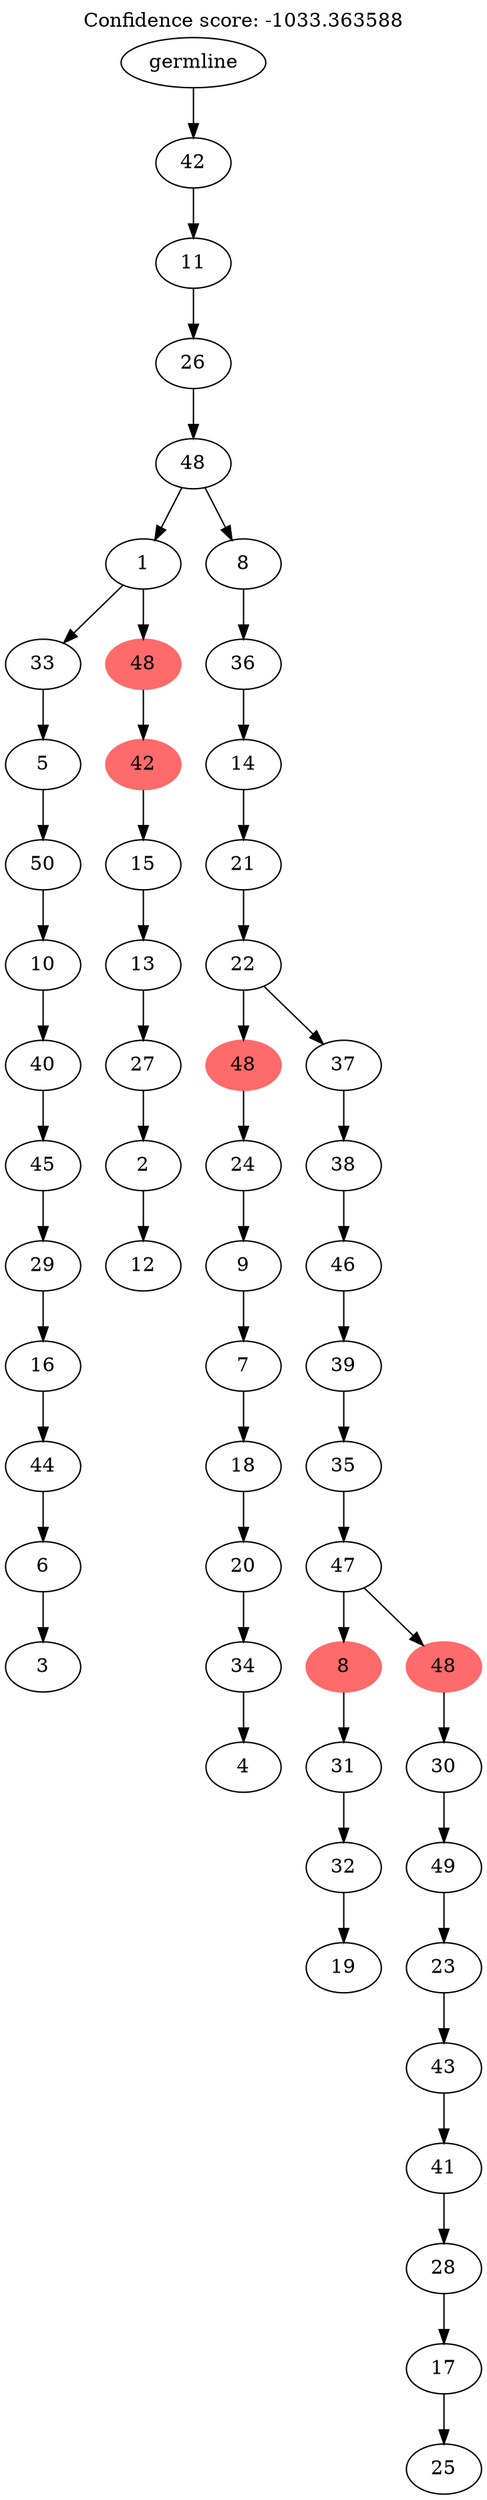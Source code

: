digraph g {
	"54" -> "55";
	"55" [label="3"];
	"53" -> "54";
	"54" [label="6"];
	"52" -> "53";
	"53" [label="44"];
	"51" -> "52";
	"52" [label="16"];
	"50" -> "51";
	"51" [label="29"];
	"49" -> "50";
	"50" [label="45"];
	"48" -> "49";
	"49" [label="40"];
	"47" -> "48";
	"48" [label="10"];
	"46" -> "47";
	"47" [label="50"];
	"45" -> "46";
	"46" [label="5"];
	"43" -> "44";
	"44" [label="12"];
	"42" -> "43";
	"43" [label="2"];
	"41" -> "42";
	"42" [label="27"];
	"40" -> "41";
	"41" [label="13"];
	"39" -> "40";
	"40" [label="15"];
	"38" -> "39";
	"39" [color=indianred1, style=filled, label="42"];
	"37" -> "38";
	"38" [color=indianred1, style=filled, label="48"];
	"37" -> "45";
	"45" [label="33"];
	"35" -> "36";
	"36" [label="4"];
	"34" -> "35";
	"35" [label="34"];
	"33" -> "34";
	"34" [label="20"];
	"32" -> "33";
	"33" [label="18"];
	"31" -> "32";
	"32" [label="7"];
	"30" -> "31";
	"31" [label="9"];
	"29" -> "30";
	"30" [label="24"];
	"27" -> "28";
	"28" [label="19"];
	"26" -> "27";
	"27" [label="32"];
	"25" -> "26";
	"26" [label="31"];
	"23" -> "24";
	"24" [label="25"];
	"22" -> "23";
	"23" [label="17"];
	"21" -> "22";
	"22" [label="28"];
	"20" -> "21";
	"21" [label="41"];
	"19" -> "20";
	"20" [label="43"];
	"18" -> "19";
	"19" [label="23"];
	"17" -> "18";
	"18" [label="49"];
	"16" -> "17";
	"17" [label="30"];
	"15" -> "16";
	"16" [color=indianred1, style=filled, label="48"];
	"15" -> "25";
	"25" [color=indianred1, style=filled, label="8"];
	"14" -> "15";
	"15" [label="47"];
	"13" -> "14";
	"14" [label="35"];
	"12" -> "13";
	"13" [label="39"];
	"11" -> "12";
	"12" [label="46"];
	"10" -> "11";
	"11" [label="38"];
	"9" -> "10";
	"10" [label="37"];
	"9" -> "29";
	"29" [color=indianred1, style=filled, label="48"];
	"8" -> "9";
	"9" [label="22"];
	"7" -> "8";
	"8" [label="21"];
	"6" -> "7";
	"7" [label="14"];
	"5" -> "6";
	"6" [label="36"];
	"4" -> "5";
	"5" [label="8"];
	"4" -> "37";
	"37" [label="1"];
	"3" -> "4";
	"4" [label="48"];
	"2" -> "3";
	"3" [label="26"];
	"1" -> "2";
	"2" [label="11"];
	"0" -> "1";
	"1" [label="42"];
	"0" [label="germline"];
	labelloc="t";
	label="Confidence score: -1033.363588";
}
